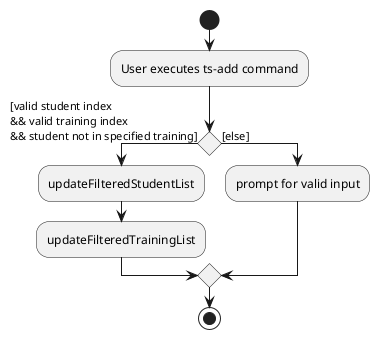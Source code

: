 @startuml
start
:User executes ts-add command;

'Since the beta syntax does not support placing the condition outside the
'diamond we place it as the true branch instead.

if () then ([valid student index
&& valid training index
&& student not in specified training])
    :updateFilteredStudentList;
    :updateFilteredTrainingList;
else ([else])
    :prompt for valid input;
endif
stop
@enduml
